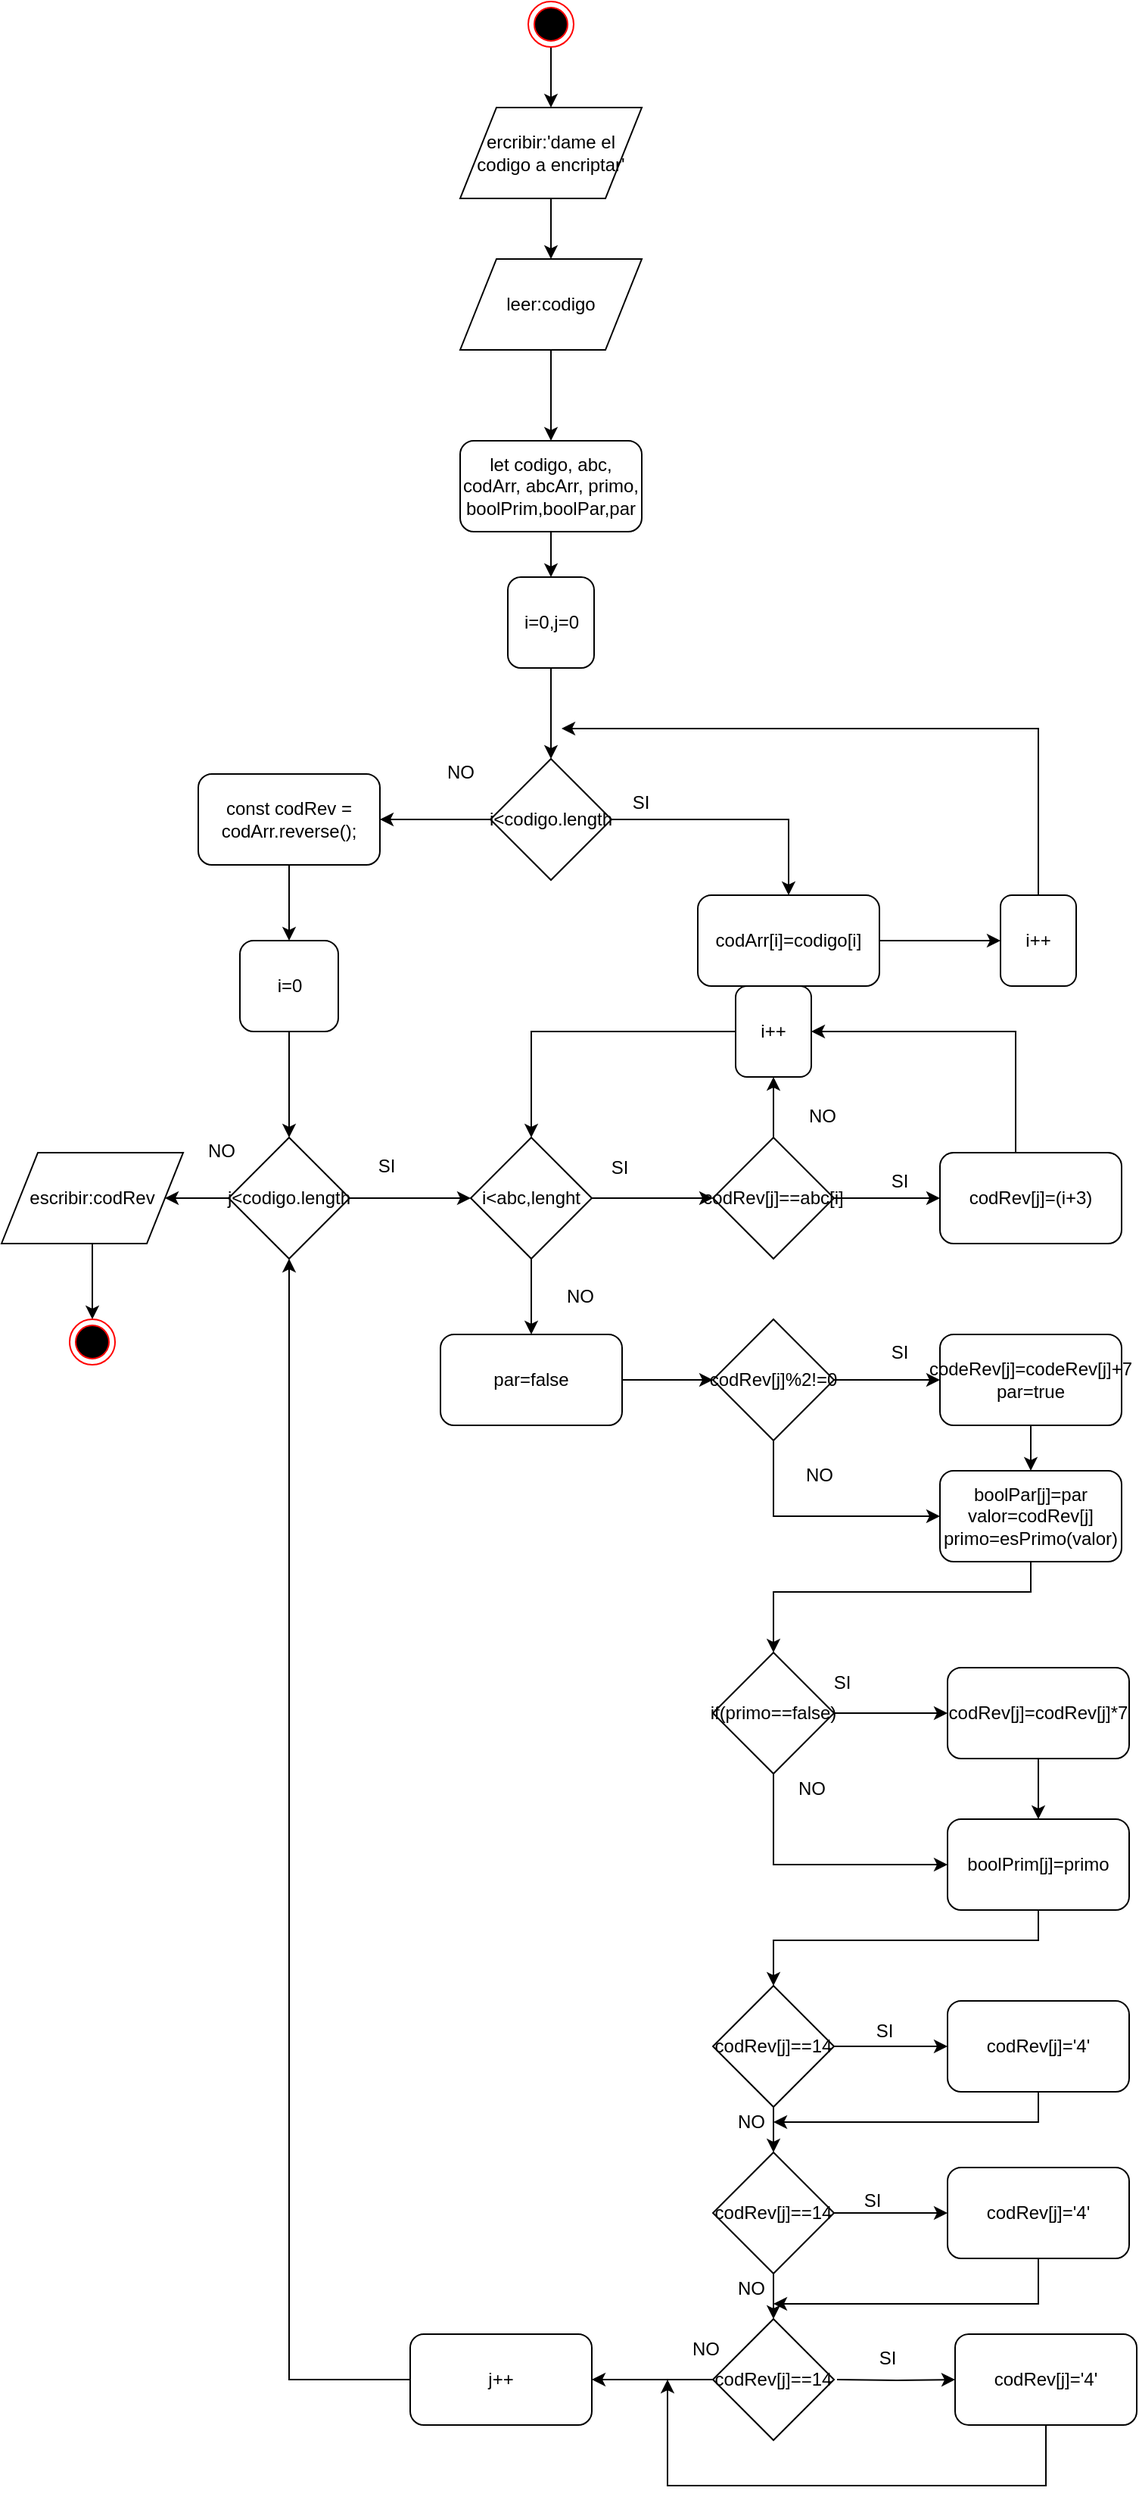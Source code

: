 <mxfile version="12.3.3" type="device" pages="1"><diagram id="xudEcKVIGIbHPobDSqss" name="Page-1"><mxGraphModel dx="1780" dy="646" grid="1" gridSize="10" guides="1" tooltips="1" connect="1" arrows="1" fold="1" page="1" pageScale="1" pageWidth="827" pageHeight="1169" math="0" shadow="0"><root><mxCell id="0"/><mxCell id="1" parent="0"/><mxCell id="xRU_4EABSChWrAnhxeKl-6" value="" style="edgeStyle=orthogonalEdgeStyle;rounded=0;orthogonalLoop=1;jettySize=auto;html=1;" edge="1" parent="1" source="xRU_4EABSChWrAnhxeKl-1" target="xRU_4EABSChWrAnhxeKl-4"><mxGeometry relative="1" as="geometry"/></mxCell><mxCell id="xRU_4EABSChWrAnhxeKl-1" value="" style="ellipse;html=1;shape=endState;fillColor=#000000;strokeColor=#ff0000;" vertex="1" parent="1"><mxGeometry x="398" y="30" width="30" height="30" as="geometry"/></mxCell><mxCell id="xRU_4EABSChWrAnhxeKl-7" value="" style="edgeStyle=orthogonalEdgeStyle;rounded=0;orthogonalLoop=1;jettySize=auto;html=1;" edge="1" parent="1" source="xRU_4EABSChWrAnhxeKl-4" target="xRU_4EABSChWrAnhxeKl-5"><mxGeometry relative="1" as="geometry"/></mxCell><mxCell id="xRU_4EABSChWrAnhxeKl-4" value="ercribir:'dame el codigo a encriptar'" style="shape=parallelogram;perimeter=parallelogramPerimeter;whiteSpace=wrap;html=1;" vertex="1" parent="1"><mxGeometry x="353" y="100" width="120" height="60" as="geometry"/></mxCell><mxCell id="xRU_4EABSChWrAnhxeKl-9" value="" style="edgeStyle=orthogonalEdgeStyle;rounded=0;orthogonalLoop=1;jettySize=auto;html=1;" edge="1" parent="1" source="xRU_4EABSChWrAnhxeKl-5" target="xRU_4EABSChWrAnhxeKl-8"><mxGeometry relative="1" as="geometry"/></mxCell><mxCell id="xRU_4EABSChWrAnhxeKl-5" value="leer:codigo" style="shape=parallelogram;perimeter=parallelogramPerimeter;whiteSpace=wrap;html=1;" vertex="1" parent="1"><mxGeometry x="353" y="200" width="120" height="60" as="geometry"/></mxCell><mxCell id="xRU_4EABSChWrAnhxeKl-11" value="" style="edgeStyle=orthogonalEdgeStyle;rounded=0;orthogonalLoop=1;jettySize=auto;html=1;" edge="1" parent="1" source="xRU_4EABSChWrAnhxeKl-8" target="xRU_4EABSChWrAnhxeKl-10"><mxGeometry relative="1" as="geometry"/></mxCell><mxCell id="xRU_4EABSChWrAnhxeKl-8" value="let codigo, abc, codArr, abcArr, primo, boolPrim,boolPar,par" style="rounded=1;whiteSpace=wrap;html=1;" vertex="1" parent="1"><mxGeometry x="353" y="320" width="120" height="60" as="geometry"/></mxCell><mxCell id="xRU_4EABSChWrAnhxeKl-13" value="" style="edgeStyle=orthogonalEdgeStyle;rounded=0;orthogonalLoop=1;jettySize=auto;html=1;" edge="1" parent="1" source="xRU_4EABSChWrAnhxeKl-10" target="xRU_4EABSChWrAnhxeKl-12"><mxGeometry relative="1" as="geometry"/></mxCell><mxCell id="xRU_4EABSChWrAnhxeKl-10" value="i=0,j=0" style="rounded=1;whiteSpace=wrap;html=1;" vertex="1" parent="1"><mxGeometry x="384.5" y="410" width="57" height="60" as="geometry"/></mxCell><mxCell id="xRU_4EABSChWrAnhxeKl-17" value="" style="edgeStyle=orthogonalEdgeStyle;rounded=0;orthogonalLoop=1;jettySize=auto;html=1;" edge="1" parent="1" source="xRU_4EABSChWrAnhxeKl-12" target="xRU_4EABSChWrAnhxeKl-16"><mxGeometry relative="1" as="geometry"/></mxCell><mxCell id="xRU_4EABSChWrAnhxeKl-28" value="" style="edgeStyle=orthogonalEdgeStyle;rounded=0;orthogonalLoop=1;jettySize=auto;html=1;" edge="1" parent="1" source="xRU_4EABSChWrAnhxeKl-12" target="xRU_4EABSChWrAnhxeKl-25"><mxGeometry relative="1" as="geometry"/></mxCell><mxCell id="xRU_4EABSChWrAnhxeKl-12" value="i&amp;lt;codigo.length" style="rhombus;whiteSpace=wrap;html=1;" vertex="1" parent="1"><mxGeometry x="373" y="530" width="80" height="80" as="geometry"/></mxCell><mxCell id="xRU_4EABSChWrAnhxeKl-14" value="NO" style="text;html=1;align=center;verticalAlign=middle;resizable=0;points=[];;autosize=1;" vertex="1" parent="1"><mxGeometry x="338" y="529" width="30" height="20" as="geometry"/></mxCell><mxCell id="xRU_4EABSChWrAnhxeKl-15" value="SI" style="text;html=1;align=center;verticalAlign=middle;resizable=0;points=[];;autosize=1;" vertex="1" parent="1"><mxGeometry x="457" y="549" width="30" height="20" as="geometry"/></mxCell><mxCell id="xRU_4EABSChWrAnhxeKl-23" value="" style="edgeStyle=orthogonalEdgeStyle;rounded=0;orthogonalLoop=1;jettySize=auto;html=1;" edge="1" parent="1" source="xRU_4EABSChWrAnhxeKl-16" target="xRU_4EABSChWrAnhxeKl-18"><mxGeometry relative="1" as="geometry"/></mxCell><mxCell id="xRU_4EABSChWrAnhxeKl-16" value="codArr[i]=codigo[i]" style="rounded=1;whiteSpace=wrap;html=1;" vertex="1" parent="1"><mxGeometry x="510" y="620" width="120" height="60" as="geometry"/></mxCell><mxCell id="xRU_4EABSChWrAnhxeKl-24" style="edgeStyle=orthogonalEdgeStyle;rounded=0;orthogonalLoop=1;jettySize=auto;html=1;" edge="1" parent="1" source="xRU_4EABSChWrAnhxeKl-18"><mxGeometry relative="1" as="geometry"><mxPoint x="420" y="510" as="targetPoint"/><Array as="points"><mxPoint x="735" y="510"/></Array></mxGeometry></mxCell><mxCell id="xRU_4EABSChWrAnhxeKl-18" value="i++" style="rounded=1;whiteSpace=wrap;html=1;" vertex="1" parent="1"><mxGeometry x="710" y="620" width="50" height="60" as="geometry"/></mxCell><mxCell id="xRU_4EABSChWrAnhxeKl-34" value="" style="edgeStyle=orthogonalEdgeStyle;rounded=0;orthogonalLoop=1;jettySize=auto;html=1;" edge="1" parent="1" source="xRU_4EABSChWrAnhxeKl-25" target="xRU_4EABSChWrAnhxeKl-33"><mxGeometry relative="1" as="geometry"/></mxCell><mxCell id="xRU_4EABSChWrAnhxeKl-25" value="const codRev = codArr.reverse();" style="rounded=1;whiteSpace=wrap;html=1;" vertex="1" parent="1"><mxGeometry x="180" y="540" width="120" height="60" as="geometry"/></mxCell><mxCell id="xRU_4EABSChWrAnhxeKl-38" value="" style="edgeStyle=orthogonalEdgeStyle;rounded=0;orthogonalLoop=1;jettySize=auto;html=1;" edge="1" parent="1" source="xRU_4EABSChWrAnhxeKl-29" target="xRU_4EABSChWrAnhxeKl-37"><mxGeometry relative="1" as="geometry"/></mxCell><mxCell id="xRU_4EABSChWrAnhxeKl-85" value="" style="edgeStyle=orthogonalEdgeStyle;rounded=0;orthogonalLoop=1;jettySize=auto;html=1;" edge="1" parent="1" source="xRU_4EABSChWrAnhxeKl-29" target="xRU_4EABSChWrAnhxeKl-81"><mxGeometry relative="1" as="geometry"/></mxCell><mxCell id="xRU_4EABSChWrAnhxeKl-29" value="j&amp;lt;codigo.length&lt;br&gt;" style="rhombus;whiteSpace=wrap;html=1;" vertex="1" parent="1"><mxGeometry x="200" y="780" width="80" height="80" as="geometry"/></mxCell><mxCell id="xRU_4EABSChWrAnhxeKl-40" value="" style="edgeStyle=orthogonalEdgeStyle;rounded=0;orthogonalLoop=1;jettySize=auto;html=1;" edge="1" parent="1" source="xRU_4EABSChWrAnhxeKl-37" target="xRU_4EABSChWrAnhxeKl-39"><mxGeometry relative="1" as="geometry"/></mxCell><mxCell id="xRU_4EABSChWrAnhxeKl-48" value="" style="edgeStyle=orthogonalEdgeStyle;rounded=0;orthogonalLoop=1;jettySize=auto;html=1;" edge="1" parent="1" source="xRU_4EABSChWrAnhxeKl-37" target="xRU_4EABSChWrAnhxeKl-47"><mxGeometry relative="1" as="geometry"/></mxCell><mxCell id="xRU_4EABSChWrAnhxeKl-37" value="i&amp;lt;abc,lenght" style="rhombus;whiteSpace=wrap;html=1;" vertex="1" parent="1"><mxGeometry x="360" y="780" width="80" height="80" as="geometry"/></mxCell><mxCell id="xRU_4EABSChWrAnhxeKl-42" value="" style="edgeStyle=orthogonalEdgeStyle;rounded=0;orthogonalLoop=1;jettySize=auto;html=1;" edge="1" parent="1" source="xRU_4EABSChWrAnhxeKl-39" target="xRU_4EABSChWrAnhxeKl-41"><mxGeometry relative="1" as="geometry"/></mxCell><mxCell id="xRU_4EABSChWrAnhxeKl-45" value="" style="edgeStyle=orthogonalEdgeStyle;rounded=0;orthogonalLoop=1;jettySize=auto;html=1;" edge="1" parent="1" source="xRU_4EABSChWrAnhxeKl-39" target="xRU_4EABSChWrAnhxeKl-43"><mxGeometry relative="1" as="geometry"/></mxCell><mxCell id="xRU_4EABSChWrAnhxeKl-39" value="codRev[j]==abc[i]" style="rhombus;whiteSpace=wrap;html=1;" vertex="1" parent="1"><mxGeometry x="520" y="780" width="80" height="80" as="geometry"/></mxCell><mxCell id="xRU_4EABSChWrAnhxeKl-35" value="" style="edgeStyle=orthogonalEdgeStyle;rounded=0;orthogonalLoop=1;jettySize=auto;html=1;" edge="1" parent="1" source="xRU_4EABSChWrAnhxeKl-33" target="xRU_4EABSChWrAnhxeKl-29"><mxGeometry relative="1" as="geometry"/></mxCell><mxCell id="xRU_4EABSChWrAnhxeKl-33" value="i=0" style="rounded=1;whiteSpace=wrap;html=1;" vertex="1" parent="1"><mxGeometry x="207.5" y="650" width="65" height="60" as="geometry"/></mxCell><mxCell id="xRU_4EABSChWrAnhxeKl-44" value="" style="edgeStyle=orthogonalEdgeStyle;rounded=0;orthogonalLoop=1;jettySize=auto;html=1;" edge="1" parent="1" source="xRU_4EABSChWrAnhxeKl-41" target="xRU_4EABSChWrAnhxeKl-43"><mxGeometry relative="1" as="geometry"><Array as="points"><mxPoint x="720" y="710"/></Array></mxGeometry></mxCell><mxCell id="xRU_4EABSChWrAnhxeKl-41" value="codRev[j]=(i+3)" style="rounded=1;whiteSpace=wrap;html=1;" vertex="1" parent="1"><mxGeometry x="670" y="790" width="120" height="60" as="geometry"/></mxCell><mxCell id="xRU_4EABSChWrAnhxeKl-46" style="edgeStyle=orthogonalEdgeStyle;rounded=0;orthogonalLoop=1;jettySize=auto;html=1;entryX=0.5;entryY=0;entryDx=0;entryDy=0;" edge="1" parent="1" source="xRU_4EABSChWrAnhxeKl-43" target="xRU_4EABSChWrAnhxeKl-37"><mxGeometry relative="1" as="geometry"/></mxCell><mxCell id="xRU_4EABSChWrAnhxeKl-43" value="i++" style="rounded=1;whiteSpace=wrap;html=1;" vertex="1" parent="1"><mxGeometry x="535" y="680" width="50" height="60" as="geometry"/></mxCell><mxCell id="xRU_4EABSChWrAnhxeKl-50" value="" style="edgeStyle=orthogonalEdgeStyle;rounded=0;orthogonalLoop=1;jettySize=auto;html=1;" edge="1" parent="1" source="xRU_4EABSChWrAnhxeKl-47" target="xRU_4EABSChWrAnhxeKl-49"><mxGeometry relative="1" as="geometry"/></mxCell><mxCell id="xRU_4EABSChWrAnhxeKl-47" value="par=false" style="rounded=1;whiteSpace=wrap;html=1;" vertex="1" parent="1"><mxGeometry x="340" y="910" width="120" height="60" as="geometry"/></mxCell><mxCell id="xRU_4EABSChWrAnhxeKl-52" value="" style="edgeStyle=orthogonalEdgeStyle;rounded=0;orthogonalLoop=1;jettySize=auto;html=1;" edge="1" parent="1" source="xRU_4EABSChWrAnhxeKl-49" target="xRU_4EABSChWrAnhxeKl-51"><mxGeometry relative="1" as="geometry"/></mxCell><mxCell id="xRU_4EABSChWrAnhxeKl-56" style="edgeStyle=orthogonalEdgeStyle;rounded=0;orthogonalLoop=1;jettySize=auto;html=1;entryX=0;entryY=0.5;entryDx=0;entryDy=0;" edge="1" parent="1" source="xRU_4EABSChWrAnhxeKl-49" target="xRU_4EABSChWrAnhxeKl-54"><mxGeometry relative="1" as="geometry"><Array as="points"><mxPoint x="560" y="1030"/></Array></mxGeometry></mxCell><mxCell id="xRU_4EABSChWrAnhxeKl-49" value="codRev[j]%2!=0" style="rhombus;whiteSpace=wrap;html=1;" vertex="1" parent="1"><mxGeometry x="520" y="900" width="80" height="80" as="geometry"/></mxCell><mxCell id="xRU_4EABSChWrAnhxeKl-55" value="" style="edgeStyle=orthogonalEdgeStyle;rounded=0;orthogonalLoop=1;jettySize=auto;html=1;" edge="1" parent="1" source="xRU_4EABSChWrAnhxeKl-51" target="xRU_4EABSChWrAnhxeKl-54"><mxGeometry relative="1" as="geometry"/></mxCell><mxCell id="xRU_4EABSChWrAnhxeKl-51" value="codeRev[j]=codeRev[j]+7&lt;br&gt;par=true" style="rounded=1;whiteSpace=wrap;html=1;" vertex="1" parent="1"><mxGeometry x="670" y="910" width="120" height="60" as="geometry"/></mxCell><mxCell id="xRU_4EABSChWrAnhxeKl-57" style="edgeStyle=orthogonalEdgeStyle;rounded=0;orthogonalLoop=1;jettySize=auto;html=1;entryX=0.5;entryY=0;entryDx=0;entryDy=0;" edge="1" parent="1" source="xRU_4EABSChWrAnhxeKl-54" target="xRU_4EABSChWrAnhxeKl-58"><mxGeometry relative="1" as="geometry"><mxPoint x="560" y="1080" as="targetPoint"/><Array as="points"><mxPoint x="730" y="1080"/><mxPoint x="560" y="1080"/></Array></mxGeometry></mxCell><mxCell id="xRU_4EABSChWrAnhxeKl-54" value="boolPar[j]=par valor=codRev[j]&lt;br&gt;primo=esPrimo(valor)" style="rounded=1;whiteSpace=wrap;html=1;" vertex="1" parent="1"><mxGeometry x="670" y="1000" width="120" height="60" as="geometry"/></mxCell><mxCell id="xRU_4EABSChWrAnhxeKl-60" value="" style="edgeStyle=orthogonalEdgeStyle;rounded=0;orthogonalLoop=1;jettySize=auto;html=1;" edge="1" parent="1" source="xRU_4EABSChWrAnhxeKl-58" target="xRU_4EABSChWrAnhxeKl-59"><mxGeometry relative="1" as="geometry"/></mxCell><mxCell id="xRU_4EABSChWrAnhxeKl-63" style="edgeStyle=orthogonalEdgeStyle;rounded=0;orthogonalLoop=1;jettySize=auto;html=1;entryX=0;entryY=0.5;entryDx=0;entryDy=0;" edge="1" parent="1" source="xRU_4EABSChWrAnhxeKl-58" target="xRU_4EABSChWrAnhxeKl-61"><mxGeometry relative="1" as="geometry"><Array as="points"><mxPoint x="560" y="1260"/></Array></mxGeometry></mxCell><mxCell id="xRU_4EABSChWrAnhxeKl-58" value="if(primo==false)" style="rhombus;whiteSpace=wrap;html=1;" vertex="1" parent="1"><mxGeometry x="520" y="1120" width="80" height="80" as="geometry"/></mxCell><mxCell id="xRU_4EABSChWrAnhxeKl-62" value="" style="edgeStyle=orthogonalEdgeStyle;rounded=0;orthogonalLoop=1;jettySize=auto;html=1;" edge="1" parent="1" source="xRU_4EABSChWrAnhxeKl-59" target="xRU_4EABSChWrAnhxeKl-61"><mxGeometry relative="1" as="geometry"/></mxCell><mxCell id="xRU_4EABSChWrAnhxeKl-59" value="codRev[j]=codRev[j]*7" style="rounded=1;whiteSpace=wrap;html=1;" vertex="1" parent="1"><mxGeometry x="675" y="1130" width="120" height="60" as="geometry"/></mxCell><mxCell id="xRU_4EABSChWrAnhxeKl-65" style="edgeStyle=orthogonalEdgeStyle;rounded=0;orthogonalLoop=1;jettySize=auto;html=1;entryX=0.5;entryY=0;entryDx=0;entryDy=0;" edge="1" parent="1" source="xRU_4EABSChWrAnhxeKl-61" target="xRU_4EABSChWrAnhxeKl-64"><mxGeometry relative="1" as="geometry"><Array as="points"><mxPoint x="735" y="1310"/><mxPoint x="560" y="1310"/></Array></mxGeometry></mxCell><mxCell id="xRU_4EABSChWrAnhxeKl-61" value="boolPrim[j]=primo" style="rounded=1;whiteSpace=wrap;html=1;" vertex="1" parent="1"><mxGeometry x="675" y="1230" width="120" height="60" as="geometry"/></mxCell><mxCell id="xRU_4EABSChWrAnhxeKl-74" value="" style="edgeStyle=orthogonalEdgeStyle;rounded=0;orthogonalLoop=1;jettySize=auto;html=1;" edge="1" parent="1" source="xRU_4EABSChWrAnhxeKl-64" target="xRU_4EABSChWrAnhxeKl-66"><mxGeometry relative="1" as="geometry"/></mxCell><mxCell id="xRU_4EABSChWrAnhxeKl-75" value="" style="edgeStyle=orthogonalEdgeStyle;rounded=0;orthogonalLoop=1;jettySize=auto;html=1;" edge="1" parent="1" source="xRU_4EABSChWrAnhxeKl-64" target="xRU_4EABSChWrAnhxeKl-72"><mxGeometry relative="1" as="geometry"/></mxCell><mxCell id="xRU_4EABSChWrAnhxeKl-64" value="codRev[j]==14" style="rhombus;whiteSpace=wrap;html=1;" vertex="1" parent="1"><mxGeometry x="520" y="1340" width="80" height="80" as="geometry"/></mxCell><mxCell id="xRU_4EABSChWrAnhxeKl-77" style="edgeStyle=orthogonalEdgeStyle;rounded=0;orthogonalLoop=1;jettySize=auto;html=1;" edge="1" parent="1" source="xRU_4EABSChWrAnhxeKl-66"><mxGeometry relative="1" as="geometry"><mxPoint x="560" y="1430" as="targetPoint"/><Array as="points"><mxPoint x="735" y="1430"/></Array></mxGeometry></mxCell><mxCell id="xRU_4EABSChWrAnhxeKl-66" value="codRev[j]='4'" style="rounded=1;whiteSpace=wrap;html=1;" vertex="1" parent="1"><mxGeometry x="675" y="1350" width="120" height="60" as="geometry"/></mxCell><mxCell id="xRU_4EABSChWrAnhxeKl-68" value="" style="edgeStyle=orthogonalEdgeStyle;rounded=0;orthogonalLoop=1;jettySize=auto;html=1;" edge="1" parent="1" target="xRU_4EABSChWrAnhxeKl-70"><mxGeometry relative="1" as="geometry"><mxPoint x="602" y="1600" as="sourcePoint"/></mxGeometry></mxCell><mxCell id="xRU_4EABSChWrAnhxeKl-88" value="" style="edgeStyle=orthogonalEdgeStyle;rounded=0;orthogonalLoop=1;jettySize=auto;html=1;" edge="1" parent="1" source="xRU_4EABSChWrAnhxeKl-69"><mxGeometry relative="1" as="geometry"><mxPoint x="440" y="1600" as="targetPoint"/></mxGeometry></mxCell><mxCell id="xRU_4EABSChWrAnhxeKl-69" value="codRev[j]==14" style="rhombus;whiteSpace=wrap;html=1;" vertex="1" parent="1"><mxGeometry x="520" y="1560" width="80" height="80" as="geometry"/></mxCell><mxCell id="xRU_4EABSChWrAnhxeKl-79" style="edgeStyle=orthogonalEdgeStyle;rounded=0;orthogonalLoop=1;jettySize=auto;html=1;" edge="1" parent="1" source="xRU_4EABSChWrAnhxeKl-70"><mxGeometry relative="1" as="geometry"><mxPoint x="490" y="1600" as="targetPoint"/><Array as="points"><mxPoint x="740" y="1670"/></Array></mxGeometry></mxCell><mxCell id="xRU_4EABSChWrAnhxeKl-70" value="codRev[j]='4'" style="rounded=1;whiteSpace=wrap;html=1;" vertex="1" parent="1"><mxGeometry x="680" y="1570" width="120" height="60" as="geometry"/></mxCell><mxCell id="xRU_4EABSChWrAnhxeKl-71" value="" style="edgeStyle=orthogonalEdgeStyle;rounded=0;orthogonalLoop=1;jettySize=auto;html=1;" edge="1" parent="1" source="xRU_4EABSChWrAnhxeKl-72" target="xRU_4EABSChWrAnhxeKl-73"><mxGeometry relative="1" as="geometry"/></mxCell><mxCell id="xRU_4EABSChWrAnhxeKl-76" value="" style="edgeStyle=orthogonalEdgeStyle;rounded=0;orthogonalLoop=1;jettySize=auto;html=1;" edge="1" parent="1" source="xRU_4EABSChWrAnhxeKl-72" target="xRU_4EABSChWrAnhxeKl-69"><mxGeometry relative="1" as="geometry"/></mxCell><mxCell id="xRU_4EABSChWrAnhxeKl-72" value="codRev[j]==14" style="rhombus;whiteSpace=wrap;html=1;" vertex="1" parent="1"><mxGeometry x="520" y="1450" width="80" height="80" as="geometry"/></mxCell><mxCell id="xRU_4EABSChWrAnhxeKl-78" style="edgeStyle=orthogonalEdgeStyle;rounded=0;orthogonalLoop=1;jettySize=auto;html=1;" edge="1" parent="1" source="xRU_4EABSChWrAnhxeKl-73"><mxGeometry relative="1" as="geometry"><mxPoint x="560" y="1550" as="targetPoint"/><Array as="points"><mxPoint x="735" y="1550"/></Array></mxGeometry></mxCell><mxCell id="xRU_4EABSChWrAnhxeKl-73" value="codRev[j]='4'" style="rounded=1;whiteSpace=wrap;html=1;" vertex="1" parent="1"><mxGeometry x="675" y="1460" width="120" height="60" as="geometry"/></mxCell><mxCell id="xRU_4EABSChWrAnhxeKl-84" value="" style="edgeStyle=orthogonalEdgeStyle;rounded=0;orthogonalLoop=1;jettySize=auto;html=1;" edge="1" parent="1" source="xRU_4EABSChWrAnhxeKl-81" target="xRU_4EABSChWrAnhxeKl-83"><mxGeometry relative="1" as="geometry"/></mxCell><mxCell id="xRU_4EABSChWrAnhxeKl-81" value="escribir:codRev" style="shape=parallelogram;perimeter=parallelogramPerimeter;whiteSpace=wrap;html=1;" vertex="1" parent="1"><mxGeometry x="50" y="790" width="120" height="60" as="geometry"/></mxCell><mxCell id="xRU_4EABSChWrAnhxeKl-83" value="" style="ellipse;html=1;shape=endState;fillColor=#000000;strokeColor=#ff0000;" vertex="1" parent="1"><mxGeometry x="95" y="900" width="30" height="30" as="geometry"/></mxCell><mxCell id="xRU_4EABSChWrAnhxeKl-89" style="edgeStyle=orthogonalEdgeStyle;rounded=0;orthogonalLoop=1;jettySize=auto;html=1;entryX=0.5;entryY=1;entryDx=0;entryDy=0;" edge="1" parent="1" source="xRU_4EABSChWrAnhxeKl-86" target="xRU_4EABSChWrAnhxeKl-29"><mxGeometry relative="1" as="geometry"/></mxCell><mxCell id="xRU_4EABSChWrAnhxeKl-86" value="j++" style="rounded=1;whiteSpace=wrap;html=1;" vertex="1" parent="1"><mxGeometry x="320" y="1570" width="120" height="60" as="geometry"/></mxCell><mxCell id="xRU_4EABSChWrAnhxeKl-90" value="SI" style="text;html=1;align=center;verticalAlign=middle;resizable=0;points=[];;autosize=1;" vertex="1" parent="1"><mxGeometry x="289" y="789" width="30" height="20" as="geometry"/></mxCell><mxCell id="xRU_4EABSChWrAnhxeKl-91" value="NO" style="text;html=1;align=center;verticalAlign=middle;resizable=0;points=[];;autosize=1;" vertex="1" parent="1"><mxGeometry x="180" y="779" width="30" height="20" as="geometry"/></mxCell><mxCell id="xRU_4EABSChWrAnhxeKl-92" value="SI" style="text;html=1;align=center;verticalAlign=middle;resizable=0;points=[];;autosize=1;" vertex="1" parent="1"><mxGeometry x="443" y="790" width="30" height="20" as="geometry"/></mxCell><mxCell id="xRU_4EABSChWrAnhxeKl-93" value="SI" style="text;html=1;align=center;verticalAlign=middle;resizable=0;points=[];;autosize=1;" vertex="1" parent="1"><mxGeometry x="628" y="799" width="30" height="20" as="geometry"/></mxCell><mxCell id="xRU_4EABSChWrAnhxeKl-94" value="NO" style="text;html=1;align=center;verticalAlign=middle;resizable=0;points=[];;autosize=1;" vertex="1" parent="1"><mxGeometry x="577" y="756" width="30" height="20" as="geometry"/></mxCell><mxCell id="xRU_4EABSChWrAnhxeKl-95" value="NO" style="text;html=1;align=center;verticalAlign=middle;resizable=0;points=[];;autosize=1;" vertex="1" parent="1"><mxGeometry x="417" y="875" width="30" height="20" as="geometry"/></mxCell><mxCell id="xRU_4EABSChWrAnhxeKl-96" value="SI" style="text;html=1;align=center;verticalAlign=middle;resizable=0;points=[];;autosize=1;" vertex="1" parent="1"><mxGeometry x="628" y="912" width="30" height="20" as="geometry"/></mxCell><mxCell id="xRU_4EABSChWrAnhxeKl-97" value="NO" style="text;html=1;align=center;verticalAlign=middle;resizable=0;points=[];;autosize=1;" vertex="1" parent="1"><mxGeometry x="575" y="993" width="30" height="20" as="geometry"/></mxCell><mxCell id="xRU_4EABSChWrAnhxeKl-98" value="SI" style="text;html=1;align=center;verticalAlign=middle;resizable=0;points=[];;autosize=1;" vertex="1" parent="1"><mxGeometry x="590" y="1130" width="30" height="20" as="geometry"/></mxCell><mxCell id="xRU_4EABSChWrAnhxeKl-99" value="NO" style="text;html=1;align=center;verticalAlign=middle;resizable=0;points=[];;autosize=1;" vertex="1" parent="1"><mxGeometry x="570" y="1200" width="30" height="20" as="geometry"/></mxCell><mxCell id="xRU_4EABSChWrAnhxeKl-100" value="SI" style="text;html=1;align=center;verticalAlign=middle;resizable=0;points=[];;autosize=1;" vertex="1" parent="1"><mxGeometry x="618" y="1360" width="30" height="20" as="geometry"/></mxCell><mxCell id="xRU_4EABSChWrAnhxeKl-101" value="NO" style="text;html=1;align=center;verticalAlign=middle;resizable=0;points=[];;autosize=1;" vertex="1" parent="1"><mxGeometry x="530" y="1420" width="30" height="20" as="geometry"/></mxCell><mxCell id="xRU_4EABSChWrAnhxeKl-102" value="SI" style="text;html=1;align=center;verticalAlign=middle;resizable=0;points=[];;autosize=1;" vertex="1" parent="1"><mxGeometry x="610" y="1472" width="30" height="20" as="geometry"/></mxCell><mxCell id="xRU_4EABSChWrAnhxeKl-103" value="NO" style="text;html=1;align=center;verticalAlign=middle;resizable=0;points=[];;autosize=1;" vertex="1" parent="1"><mxGeometry x="530" y="1530" width="30" height="20" as="geometry"/></mxCell><mxCell id="xRU_4EABSChWrAnhxeKl-104" value="SI" style="text;html=1;align=center;verticalAlign=middle;resizable=0;points=[];;autosize=1;" vertex="1" parent="1"><mxGeometry x="620" y="1576" width="30" height="20" as="geometry"/></mxCell><mxCell id="xRU_4EABSChWrAnhxeKl-105" value="NO" style="text;html=1;align=center;verticalAlign=middle;resizable=0;points=[];;autosize=1;" vertex="1" parent="1"><mxGeometry x="500" y="1570" width="30" height="20" as="geometry"/></mxCell></root></mxGraphModel></diagram></mxfile>